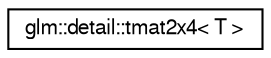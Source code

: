 digraph "Graphical Class Hierarchy"
{
  edge [fontname="FreeSans",fontsize="10",labelfontname="FreeSans",labelfontsize="10"];
  node [fontname="FreeSans",fontsize="10",shape=record];
  rankdir="LR";
  Node1 [label="glm::detail::tmat2x4\< T \>",height=0.2,width=0.4,color="black", fillcolor="white", style="filled",URL="$de/d02/structglm_1_1detail_1_1tmat2x4.html"];
}
